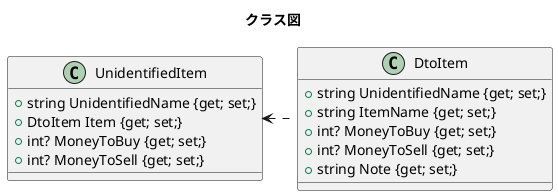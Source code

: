 @startuml {Fig4.1.png}
title クラス図

class UnidentifiedItem {
    + string UnidentifiedName {get; set;}
    + DtoItem Item {get; set;}
    + int? MoneyToBuy {get; set;}
    + int? MoneyToSell {get; set;}
}

class DtoItem {
    + string UnidentifiedName {get; set;}
    + string ItemName {get; set;}
    + int? MoneyToBuy {get; set;}
    + int? MoneyToSell {get; set;}
    + string Note {get; set;}
}

DtoItem .left.> UnidentifiedItem

@enduml